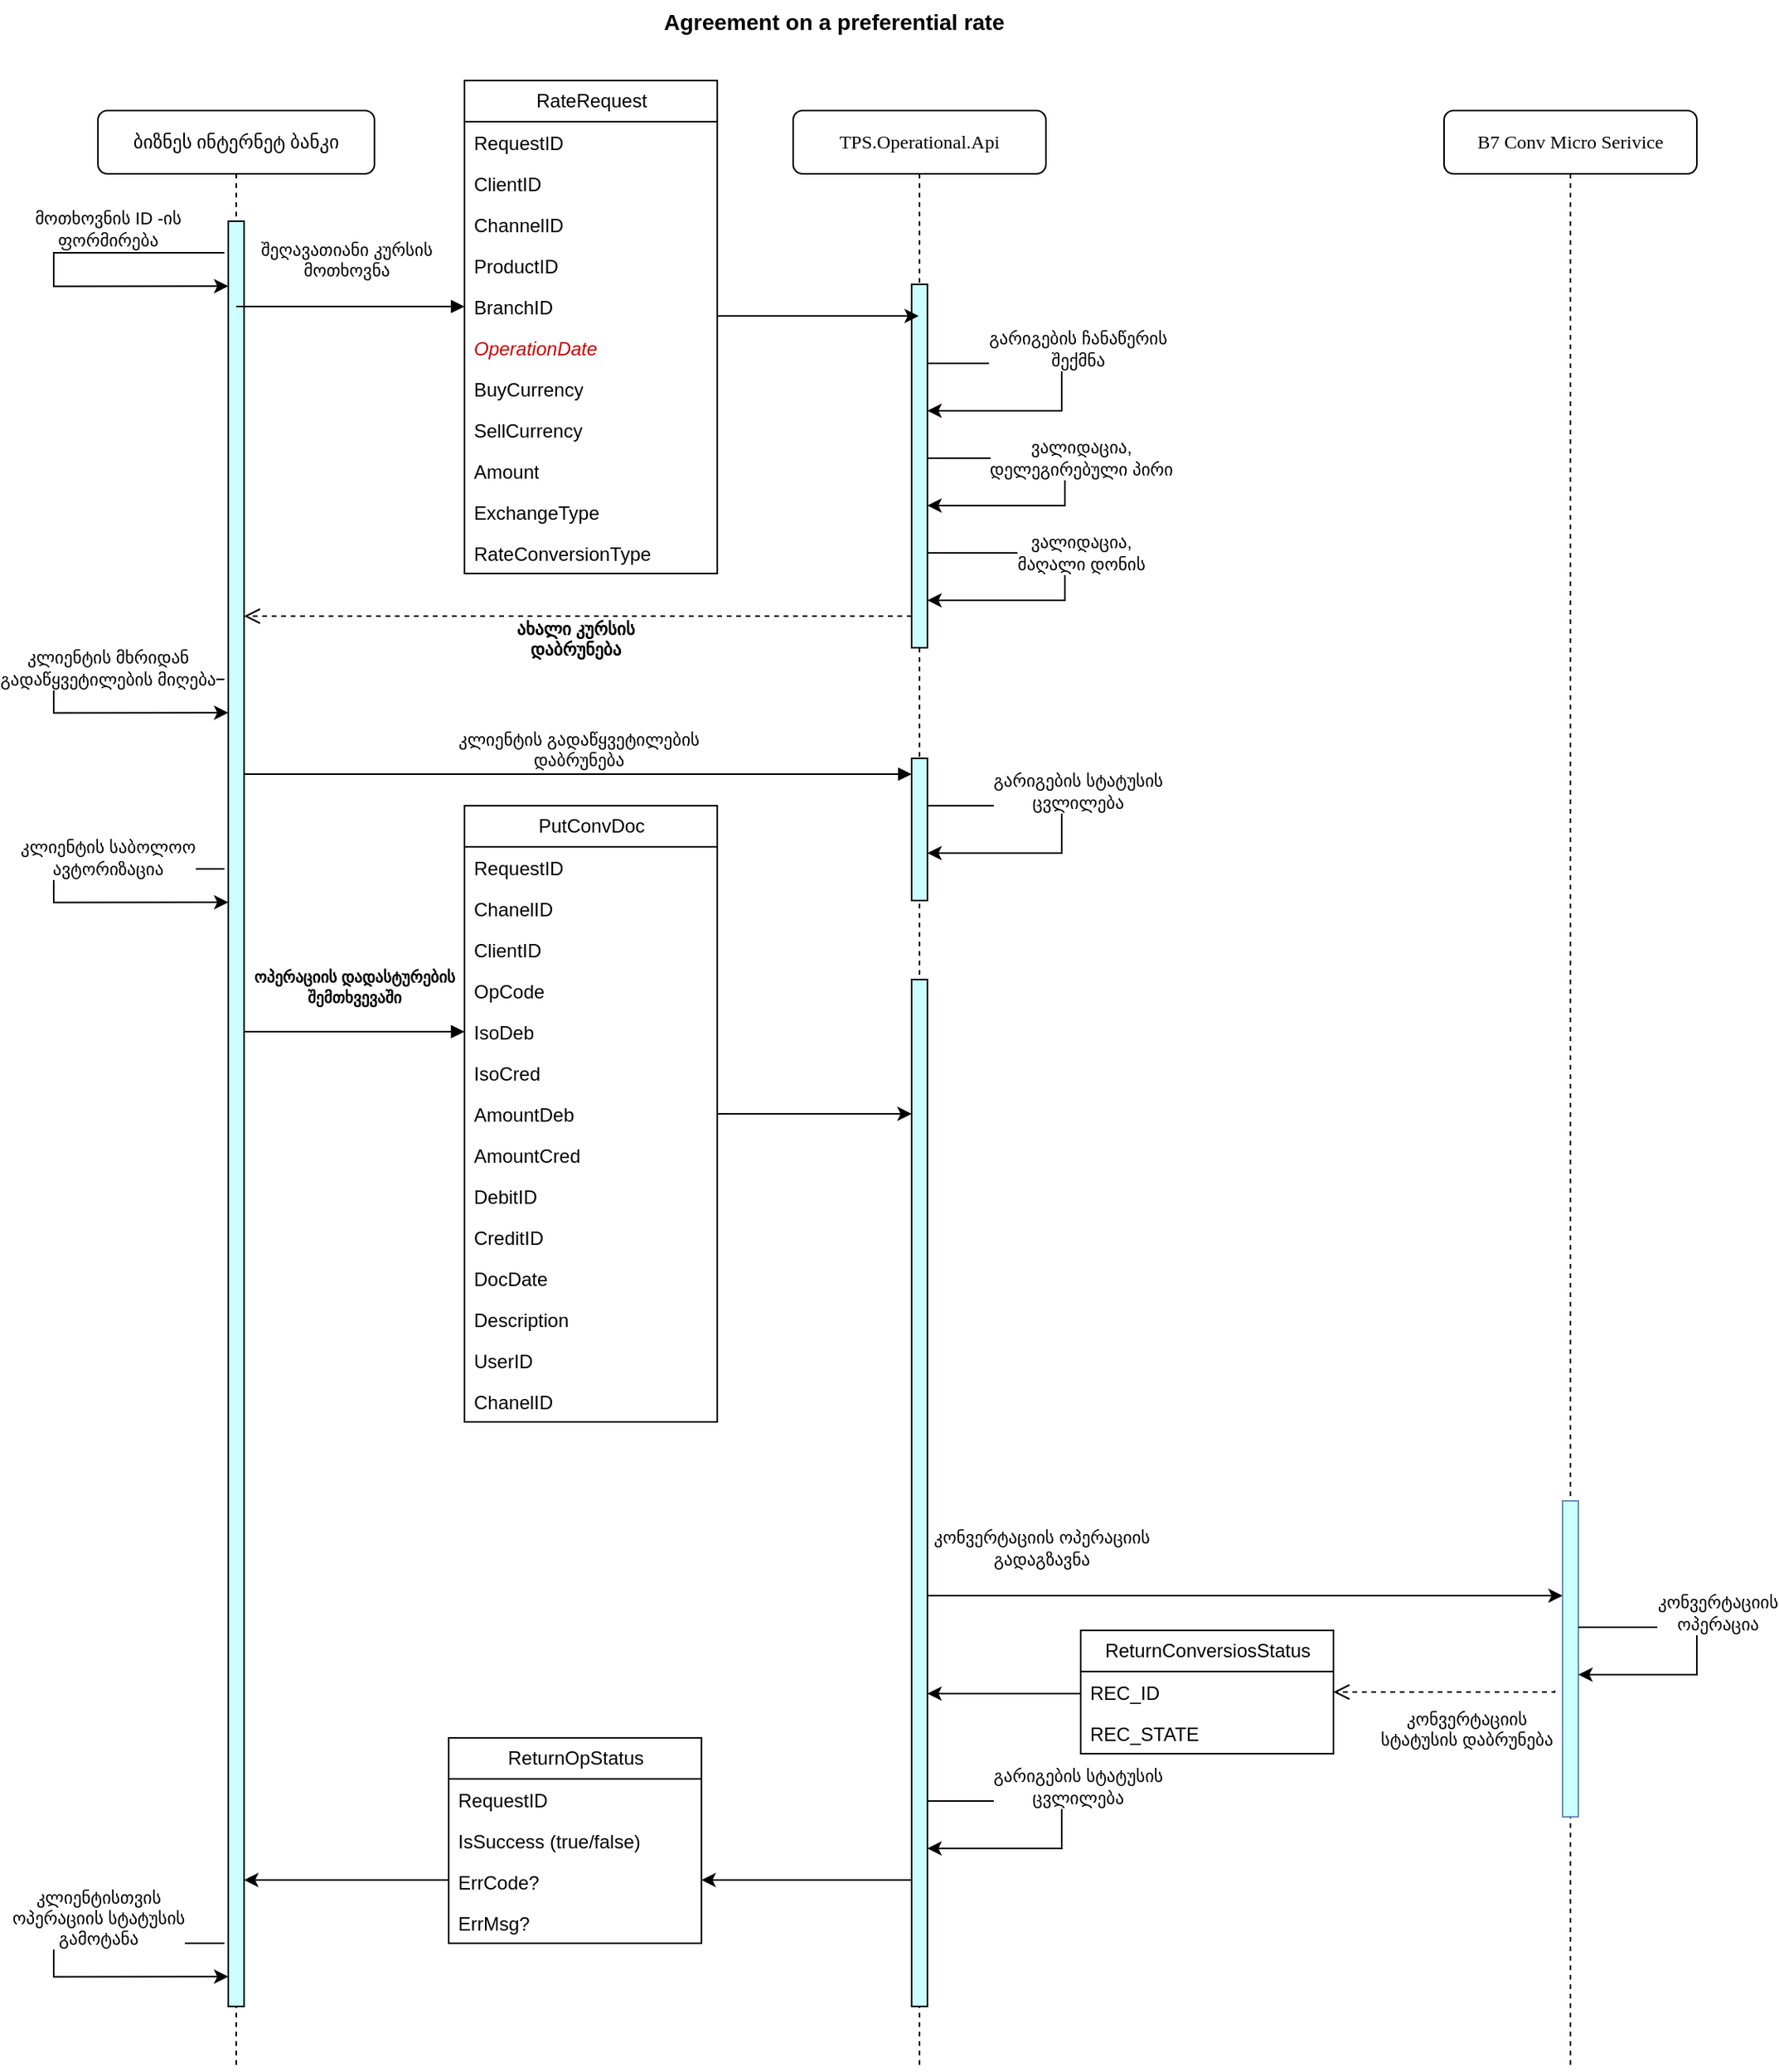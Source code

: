 <mxfile version="20.8.23" type="github" pages="2">
  <diagram id="Hz9vTrac9k6EBb7m44WP" name="შეღავათიანიi კურსზე შეთანხმება SD">
    <mxGraphModel dx="1632" dy="824" grid="1" gridSize="10" guides="1" tooltips="1" connect="1" arrows="1" fold="1" page="1" pageScale="1" pageWidth="2336" pageHeight="1654" math="0" shadow="0">
      <root>
        <mxCell id="0" />
        <mxCell id="1" parent="0" />
        <mxCell id="NapRjpGxGWk-yeD8tq0e-1" value="ბიზნეს ინტერნეტ ბანკი" style="shape=umlLifeline;perimeter=lifelinePerimeter;whiteSpace=wrap;html=1;container=1;collapsible=0;recursiveResize=0;outlineConnect=0;rounded=1;shadow=0;comic=0;labelBackgroundColor=none;strokeWidth=1;fontFamily=Verdana;fontSize=12;align=center;" parent="1" vertex="1">
          <mxGeometry x="108" y="80" width="175" height="1240" as="geometry" />
        </mxCell>
        <mxCell id="NapRjpGxGWk-yeD8tq0e-2" value="" style="html=1;points=[];perimeter=orthogonalPerimeter;rounded=0;shadow=0;comic=0;labelBackgroundColor=none;strokeWidth=1;fontFamily=Verdana;fontSize=12;align=center;fillColor=#CCFFFF;" parent="NapRjpGxGWk-yeD8tq0e-1" vertex="1">
          <mxGeometry x="82.5" y="70" width="10" height="1130" as="geometry" />
        </mxCell>
        <mxCell id="reUfo1CFChtaAdtldBo7-3" value="" style="endArrow=classic;html=1;rounded=0;strokeColor=default;edgeStyle=orthogonalEdgeStyle;exitX=0.2;exitY=0.153;exitDx=0;exitDy=0;exitPerimeter=0;" parent="NapRjpGxGWk-yeD8tq0e-1" edge="1">
          <mxGeometry width="50" height="50" relative="1" as="geometry">
            <mxPoint x="80" y="90.0" as="sourcePoint" />
            <mxPoint x="82.5" y="111.15" as="targetPoint" />
            <Array as="points">
              <mxPoint x="-28" y="90" />
              <mxPoint x="-28" y="111" />
            </Array>
          </mxGeometry>
        </mxCell>
        <mxCell id="reUfo1CFChtaAdtldBo7-4" value="მოთხოვნის ID -ის&lt;br&gt;ფორმირება" style="edgeLabel;html=1;align=center;verticalAlign=middle;resizable=0;points=[];" parent="reUfo1CFChtaAdtldBo7-3" vertex="1" connectable="0">
          <mxGeometry x="-0.23" y="1" relative="1" as="geometry">
            <mxPoint x="18" y="-16" as="offset" />
          </mxGeometry>
        </mxCell>
        <mxCell id="JqXxi1MpLHZqpj23ZU03-1" value="" style="endArrow=classic;html=1;rounded=0;strokeColor=default;edgeStyle=orthogonalEdgeStyle;exitX=0.2;exitY=0.153;exitDx=0;exitDy=0;exitPerimeter=0;" parent="NapRjpGxGWk-yeD8tq0e-1" edge="1">
          <mxGeometry width="50" height="50" relative="1" as="geometry">
            <mxPoint x="80" y="360" as="sourcePoint" />
            <mxPoint x="82.5" y="381.15" as="targetPoint" />
            <Array as="points">
              <mxPoint x="-28" y="360" />
              <mxPoint x="-28" y="381" />
            </Array>
          </mxGeometry>
        </mxCell>
        <mxCell id="JqXxi1MpLHZqpj23ZU03-2" value="კლიენტის მხრიდან&lt;br&gt;გადაწყვეტილების მიღება" style="edgeLabel;html=1;align=center;verticalAlign=middle;resizable=0;points=[];" parent="JqXxi1MpLHZqpj23ZU03-1" vertex="1" connectable="0">
          <mxGeometry x="-0.23" y="1" relative="1" as="geometry">
            <mxPoint x="18" y="-8" as="offset" />
          </mxGeometry>
        </mxCell>
        <mxCell id="lTMrrN4QKwK92IM0Nk2y-34" value="" style="endArrow=classic;html=1;rounded=0;strokeColor=default;edgeStyle=orthogonalEdgeStyle;exitX=0.2;exitY=0.153;exitDx=0;exitDy=0;exitPerimeter=0;" parent="NapRjpGxGWk-yeD8tq0e-1" edge="1">
          <mxGeometry width="50" height="50" relative="1" as="geometry">
            <mxPoint x="80" y="1160" as="sourcePoint" />
            <mxPoint x="82.5" y="1181.15" as="targetPoint" />
            <Array as="points">
              <mxPoint x="-28" y="1160" />
              <mxPoint x="-28" y="1181" />
            </Array>
          </mxGeometry>
        </mxCell>
        <mxCell id="lTMrrN4QKwK92IM0Nk2y-35" value="კლიენტისთვის&lt;br&gt;ოპერაციის სტატუსის&lt;br&gt;გამოტანა" style="edgeLabel;html=1;align=center;verticalAlign=middle;resizable=0;points=[];" parent="lTMrrN4QKwK92IM0Nk2y-34" vertex="1" connectable="0">
          <mxGeometry x="-0.23" y="1" relative="1" as="geometry">
            <mxPoint x="12" y="-17" as="offset" />
          </mxGeometry>
        </mxCell>
        <mxCell id="OC2dcXIhTSpHi5Ehb43I-1" value="TPS.Operational.Api" style="shape=umlLifeline;perimeter=lifelinePerimeter;whiteSpace=wrap;html=1;container=1;collapsible=0;recursiveResize=0;outlineConnect=0;rounded=1;shadow=0;comic=0;labelBackgroundColor=none;strokeWidth=1;fontFamily=Verdana;fontSize=12;align=center;" parent="1" vertex="1">
          <mxGeometry x="548" y="80" width="160" height="1240" as="geometry" />
        </mxCell>
        <mxCell id="OC2dcXIhTSpHi5Ehb43I-3" value="" style="html=1;points=[];perimeter=orthogonalPerimeter;outlineConnect=0;targetShapes=umlLifeline;portConstraint=eastwest;newEdgeStyle={&quot;edgeStyle&quot;:&quot;elbowEdgeStyle&quot;,&quot;elbow&quot;:&quot;vertical&quot;,&quot;curved&quot;:0,&quot;rounded&quot;:0};fillColor=#CCFFFF;" parent="OC2dcXIhTSpHi5Ehb43I-1" vertex="1">
          <mxGeometry x="75" y="110" width="10" height="230" as="geometry" />
        </mxCell>
        <mxCell id="reUfo1CFChtaAdtldBo7-1" value="" style="html=1;points=[];perimeter=orthogonalPerimeter;outlineConnect=0;targetShapes=umlLifeline;portConstraint=eastwest;newEdgeStyle={&quot;edgeStyle&quot;:&quot;elbowEdgeStyle&quot;,&quot;elbow&quot;:&quot;vertical&quot;,&quot;curved&quot;:0,&quot;rounded&quot;:0};fillColor=#CCFFFF;" parent="OC2dcXIhTSpHi5Ehb43I-1" vertex="1">
          <mxGeometry x="75" y="410" width="10" height="90" as="geometry" />
        </mxCell>
        <mxCell id="2njt6nfOIMfhhEkoGc3B-12" value="" style="endArrow=classic;html=1;rounded=0;strokeColor=default;edgeStyle=orthogonalEdgeStyle;" parent="OC2dcXIhTSpHi5Ehb43I-1" edge="1">
          <mxGeometry width="50" height="50" relative="1" as="geometry">
            <mxPoint x="85" y="440" as="sourcePoint" />
            <mxPoint x="85" y="470" as="targetPoint" />
            <Array as="points">
              <mxPoint x="170" y="440.5" />
              <mxPoint x="170" y="470.5" />
            </Array>
          </mxGeometry>
        </mxCell>
        <mxCell id="Ki9TBUzkQfGxFeOzV7n9-6" value="გარიგების სტატუსის&lt;br&gt;ცვლილება" style="edgeLabel;html=1;align=center;verticalAlign=middle;resizable=0;points=[];" parent="2njt6nfOIMfhhEkoGc3B-12" vertex="1" connectable="0">
          <mxGeometry x="-0.23" y="1" relative="1" as="geometry">
            <mxPoint x="18" y="-8" as="offset" />
          </mxGeometry>
        </mxCell>
        <mxCell id="JqXxi1MpLHZqpj23ZU03-3" value="" style="endArrow=classic;html=1;rounded=0;strokeColor=default;edgeStyle=orthogonalEdgeStyle;" parent="OC2dcXIhTSpHi5Ehb43I-1" edge="1">
          <mxGeometry width="50" height="50" relative="1" as="geometry">
            <mxPoint x="85" y="220" as="sourcePoint" />
            <mxPoint x="85" y="250" as="targetPoint" />
            <Array as="points">
              <mxPoint x="172" y="220" />
              <mxPoint x="172" y="250" />
            </Array>
          </mxGeometry>
        </mxCell>
        <mxCell id="JqXxi1MpLHZqpj23ZU03-4" value="ვალიდაცია,&lt;br&gt;დელეგირებული პირი" style="edgeLabel;html=1;align=center;verticalAlign=middle;resizable=0;points=[];" parent="JqXxi1MpLHZqpj23ZU03-3" vertex="1" connectable="0">
          <mxGeometry x="-0.23" y="1" relative="1" as="geometry">
            <mxPoint x="18" y="1" as="offset" />
          </mxGeometry>
        </mxCell>
        <mxCell id="uLg5EmaOAYXGtRVUcYHG-2" value="" style="endArrow=classic;html=1;rounded=0;strokeColor=default;edgeStyle=orthogonalEdgeStyle;" edge="1" parent="OC2dcXIhTSpHi5Ehb43I-1">
          <mxGeometry width="50" height="50" relative="1" as="geometry">
            <mxPoint x="85" y="280" as="sourcePoint" />
            <mxPoint x="85" y="310" as="targetPoint" />
            <Array as="points">
              <mxPoint x="172" y="280" />
              <mxPoint x="172" y="310" />
            </Array>
          </mxGeometry>
        </mxCell>
        <mxCell id="uLg5EmaOAYXGtRVUcYHG-3" value="ვალიდაცია,&lt;br&gt;მაღალი დონის" style="edgeLabel;html=1;align=center;verticalAlign=middle;resizable=0;points=[];" vertex="1" connectable="0" parent="uLg5EmaOAYXGtRVUcYHG-2">
          <mxGeometry x="-0.23" y="1" relative="1" as="geometry">
            <mxPoint x="18" y="1" as="offset" />
          </mxGeometry>
        </mxCell>
        <mxCell id="no12ammSPmac_XV-QVry-1" value="" style="endArrow=classic;html=1;rounded=0;strokeColor=default;edgeStyle=orthogonalEdgeStyle;" edge="1" parent="OC2dcXIhTSpHi5Ehb43I-1">
          <mxGeometry width="50" height="50" relative="1" as="geometry">
            <mxPoint x="85" y="1070" as="sourcePoint" />
            <mxPoint x="85" y="1100" as="targetPoint" />
            <Array as="points">
              <mxPoint x="170" y="1070.5" />
              <mxPoint x="170" y="1100.5" />
            </Array>
          </mxGeometry>
        </mxCell>
        <mxCell id="no12ammSPmac_XV-QVry-2" value="გარიგების სტატუსის&lt;br&gt;ცვლილება" style="edgeLabel;html=1;align=center;verticalAlign=middle;resizable=0;points=[];" vertex="1" connectable="0" parent="no12ammSPmac_XV-QVry-1">
          <mxGeometry x="-0.23" y="1" relative="1" as="geometry">
            <mxPoint x="18" y="-8" as="offset" />
          </mxGeometry>
        </mxCell>
        <mxCell id="Q5-hK6MubIxNDAZBo6VR-1" value="" style="endArrow=classic;html=1;rounded=0;strokeColor=default;edgeStyle=orthogonalEdgeStyle;" edge="1" parent="OC2dcXIhTSpHi5Ehb43I-1">
          <mxGeometry width="50" height="50" relative="1" as="geometry">
            <mxPoint x="85" y="160" as="sourcePoint" />
            <mxPoint x="85" y="190" as="targetPoint" />
            <Array as="points">
              <mxPoint x="170" y="160.5" />
              <mxPoint x="170" y="190.5" />
            </Array>
          </mxGeometry>
        </mxCell>
        <mxCell id="Q5-hK6MubIxNDAZBo6VR-2" value="გარიგების ჩანაწერის&lt;br&gt;შექმნა" style="edgeLabel;html=1;align=center;verticalAlign=middle;resizable=0;points=[];" vertex="1" connectable="0" parent="Q5-hK6MubIxNDAZBo6VR-1">
          <mxGeometry x="-0.23" y="1" relative="1" as="geometry">
            <mxPoint x="18" y="-8" as="offset" />
          </mxGeometry>
        </mxCell>
        <mxCell id="OC2dcXIhTSpHi5Ehb43I-4" value="შეღავათიანი კურსის&lt;br&gt;მოთხოვნა" style="html=1;verticalAlign=bottom;endArrow=block;edgeStyle=elbowEdgeStyle;elbow=vertical;curved=0;rounded=0;entryX=0;entryY=0.5;entryDx=0;entryDy=0;" parent="1" source="NapRjpGxGWk-yeD8tq0e-1" target="aCDmaK2JJfqGugbTNvCX-6" edge="1">
          <mxGeometry x="-0.035" y="14" relative="1" as="geometry">
            <mxPoint x="348" y="190" as="sourcePoint" />
            <Array as="points">
              <mxPoint x="248" y="204" />
              <mxPoint x="238" y="220" />
              <mxPoint x="248" y="200" />
            </Array>
            <mxPoint as="offset" />
          </mxGeometry>
        </mxCell>
        <mxCell id="OC2dcXIhTSpHi5Ehb43I-5" value="&lt;b&gt;ახალი კურსის&lt;br&gt;დაბრუნება&lt;/b&gt;" style="html=1;verticalAlign=bottom;endArrow=open;dashed=1;endSize=8;edgeStyle=elbowEdgeStyle;elbow=vertical;curved=0;rounded=0;" parent="1" source="OC2dcXIhTSpHi5Ehb43I-3" target="NapRjpGxGWk-yeD8tq0e-2" edge="1">
          <mxGeometry x="0.008" y="30" relative="1" as="geometry">
            <mxPoint x="348" y="265" as="targetPoint" />
            <Array as="points">
              <mxPoint x="460" y="400" />
              <mxPoint x="438" y="420" />
              <mxPoint x="488" y="450" />
              <mxPoint x="498" y="460" />
              <mxPoint x="298" y="260" />
            </Array>
            <mxPoint as="offset" />
          </mxGeometry>
        </mxCell>
        <mxCell id="aCDmaK2JJfqGugbTNvCX-14" style="edgeStyle=orthogonalEdgeStyle;rounded=0;orthogonalLoop=1;jettySize=auto;html=1;" parent="1" source="aCDmaK2JJfqGugbTNvCX-1" target="OC2dcXIhTSpHi5Ehb43I-1" edge="1">
          <mxGeometry relative="1" as="geometry">
            <Array as="points">
              <mxPoint x="518" y="210" />
              <mxPoint x="518" y="210" />
            </Array>
          </mxGeometry>
        </mxCell>
        <UserObject label="RateRequest" id="aCDmaK2JJfqGugbTNvCX-1">
          <mxCell style="swimlane;fontStyle=0;childLayout=stackLayout;horizontal=1;startSize=26;fillColor=none;horizontalStack=0;resizeParent=1;resizeParentMax=0;resizeLast=0;collapsible=1;marginBottom=0;html=1;fontColor=#000000;" parent="1" vertex="1">
            <mxGeometry x="340" y="61" width="160" height="312" as="geometry" />
          </mxCell>
        </UserObject>
        <mxCell id="aCDmaK2JJfqGugbTNvCX-2" value="RequestID" style="text;strokeColor=none;fillColor=none;align=left;verticalAlign=top;spacingLeft=4;spacingRight=4;overflow=hidden;rotatable=0;points=[[0,0.5],[1,0.5]];portConstraint=eastwest;whiteSpace=wrap;html=1;fontColor=#000000;" parent="aCDmaK2JJfqGugbTNvCX-1" vertex="1">
          <mxGeometry y="26" width="160" height="26" as="geometry" />
        </mxCell>
        <mxCell id="aCDmaK2JJfqGugbTNvCX-3" value="ClientID" style="text;strokeColor=none;fillColor=none;align=left;verticalAlign=top;spacingLeft=4;spacingRight=4;overflow=hidden;rotatable=0;points=[[0,0.5],[1,0.5]];portConstraint=eastwest;whiteSpace=wrap;html=1;fontColor=#000000;" parent="aCDmaK2JJfqGugbTNvCX-1" vertex="1">
          <mxGeometry y="52" width="160" height="26" as="geometry" />
        </mxCell>
        <mxCell id="aCDmaK2JJfqGugbTNvCX-4" value="ChannelID" style="text;strokeColor=none;fillColor=none;align=left;verticalAlign=top;spacingLeft=4;spacingRight=4;overflow=hidden;rotatable=0;points=[[0,0.5],[1,0.5]];portConstraint=eastwest;whiteSpace=wrap;html=1;fontColor=#000000;" parent="aCDmaK2JJfqGugbTNvCX-1" vertex="1">
          <mxGeometry y="78" width="160" height="26" as="geometry" />
        </mxCell>
        <mxCell id="aCDmaK2JJfqGugbTNvCX-5" value="ProductID" style="text;strokeColor=none;fillColor=none;align=left;verticalAlign=top;spacingLeft=4;spacingRight=4;overflow=hidden;rotatable=0;points=[[0,0.5],[1,0.5]];portConstraint=eastwest;whiteSpace=wrap;html=1;fontColor=#000000;" parent="aCDmaK2JJfqGugbTNvCX-1" vertex="1">
          <mxGeometry y="104" width="160" height="26" as="geometry" />
        </mxCell>
        <mxCell id="aCDmaK2JJfqGugbTNvCX-6" value="BranchID" style="text;strokeColor=none;fillColor=none;align=left;verticalAlign=top;spacingLeft=4;spacingRight=4;overflow=hidden;rotatable=0;points=[[0,0.5],[1,0.5]];portConstraint=eastwest;whiteSpace=wrap;html=1;fontColor=#000000;" parent="aCDmaK2JJfqGugbTNvCX-1" vertex="1">
          <mxGeometry y="130" width="160" height="26" as="geometry" />
        </mxCell>
        <mxCell id="aCDmaK2JJfqGugbTNvCX-7" value="OperationDate" style="text;strokeColor=none;fillColor=none;align=left;verticalAlign=top;spacingLeft=4;spacingRight=4;overflow=hidden;rotatable=0;points=[[0,0.5],[1,0.5]];portConstraint=eastwest;whiteSpace=wrap;html=1;fontColor=#CC0000;fontStyle=2" parent="aCDmaK2JJfqGugbTNvCX-1" vertex="1">
          <mxGeometry y="156" width="160" height="26" as="geometry" />
        </mxCell>
        <mxCell id="aCDmaK2JJfqGugbTNvCX-8" value="BuyCurrency" style="text;strokeColor=none;fillColor=none;align=left;verticalAlign=top;spacingLeft=4;spacingRight=4;overflow=hidden;rotatable=0;points=[[0,0.5],[1,0.5]];portConstraint=eastwest;whiteSpace=wrap;html=1;fontColor=#000000;" parent="aCDmaK2JJfqGugbTNvCX-1" vertex="1">
          <mxGeometry y="182" width="160" height="26" as="geometry" />
        </mxCell>
        <mxCell id="aCDmaK2JJfqGugbTNvCX-9" value="SellCurrency" style="text;strokeColor=none;fillColor=none;align=left;verticalAlign=top;spacingLeft=4;spacingRight=4;overflow=hidden;rotatable=0;points=[[0,0.5],[1,0.5]];portConstraint=eastwest;whiteSpace=wrap;html=1;fontColor=#000000;" parent="aCDmaK2JJfqGugbTNvCX-1" vertex="1">
          <mxGeometry y="208" width="160" height="26" as="geometry" />
        </mxCell>
        <mxCell id="aCDmaK2JJfqGugbTNvCX-10" value="Amount" style="text;strokeColor=none;fillColor=none;align=left;verticalAlign=top;spacingLeft=4;spacingRight=4;overflow=hidden;rotatable=0;points=[[0,0.5],[1,0.5]];portConstraint=eastwest;whiteSpace=wrap;html=1;fontColor=#000000;" parent="aCDmaK2JJfqGugbTNvCX-1" vertex="1">
          <mxGeometry y="234" width="160" height="26" as="geometry" />
        </mxCell>
        <mxCell id="aCDmaK2JJfqGugbTNvCX-11" value="ExchangeType" style="text;strokeColor=none;fillColor=none;align=left;verticalAlign=top;spacingLeft=4;spacingRight=4;overflow=hidden;rotatable=0;points=[[0,0.5],[1,0.5]];portConstraint=eastwest;whiteSpace=wrap;html=1;fontColor=#000000;" parent="aCDmaK2JJfqGugbTNvCX-1" vertex="1">
          <mxGeometry y="260" width="160" height="26" as="geometry" />
        </mxCell>
        <mxCell id="aCDmaK2JJfqGugbTNvCX-12" value="RateConversionType" style="text;strokeColor=none;fillColor=none;align=left;verticalAlign=top;spacingLeft=4;spacingRight=4;overflow=hidden;rotatable=0;points=[[0,0.5],[1,0.5]];portConstraint=eastwest;whiteSpace=wrap;html=1;fontColor=#000000;" parent="aCDmaK2JJfqGugbTNvCX-1" vertex="1">
          <mxGeometry y="286" width="160" height="26" as="geometry" />
        </mxCell>
        <mxCell id="5AQyUATGyBLYDQJvDg-Q-1" value="Agreement on a preferential rate" style="text;align=center;fontStyle=1;verticalAlign=middle;spacingLeft=3;spacingRight=3;strokeColor=none;rotatable=0;points=[[0,0.5],[1,0.5]];portConstraint=eastwest;fontSize=14;" parent="1" vertex="1">
          <mxGeometry x="108" y="10" width="932" height="26" as="geometry" />
        </mxCell>
        <mxCell id="reUfo1CFChtaAdtldBo7-2" value="კლიენტის გადაწყვეტილების&lt;br&gt;დაბრუნება" style="html=1;verticalAlign=bottom;startArrow=none;endArrow=block;startSize=8;edgeStyle=elbowEdgeStyle;elbow=vertical;curved=0;rounded=0;startFill=0;" parent="1" target="reUfo1CFChtaAdtldBo7-1" edge="1">
          <mxGeometry relative="1" as="geometry">
            <mxPoint x="201" y="500" as="sourcePoint" />
            <Array as="points">
              <mxPoint x="318" y="500" />
              <mxPoint x="568" y="520" />
            </Array>
          </mxGeometry>
        </mxCell>
        <mxCell id="fu1dtIb8lkHuwp6ax8UP-1" value="B7 Conv Micro Serivice" style="shape=umlLifeline;perimeter=lifelinePerimeter;whiteSpace=wrap;html=1;container=1;collapsible=0;recursiveResize=0;outlineConnect=0;rounded=1;shadow=0;comic=0;labelBackgroundColor=none;strokeWidth=1;fontFamily=Verdana;fontSize=12;align=center;" parent="1" vertex="1">
          <mxGeometry x="960" y="80" width="160" height="1240" as="geometry" />
        </mxCell>
        <mxCell id="PGhUQlgjF5_GtO2V3m0p-3" value="" style="html=1;points=[];perimeter=orthogonalPerimeter;outlineConnect=0;targetShapes=umlLifeline;portConstraint=eastwest;newEdgeStyle={&quot;edgeStyle&quot;:&quot;elbowEdgeStyle&quot;,&quot;elbow&quot;:&quot;vertical&quot;,&quot;curved&quot;:0,&quot;rounded&quot;:0};fillColor=#CCFFFF;strokeColor=#6c8ebf;" parent="fu1dtIb8lkHuwp6ax8UP-1" vertex="1">
          <mxGeometry x="75" y="880" width="10" height="200" as="geometry" />
        </mxCell>
        <mxCell id="fu1dtIb8lkHuwp6ax8UP-3" value="" style="endArrow=classic;html=1;rounded=0;strokeColor=default;edgeStyle=orthogonalEdgeStyle;" parent="fu1dtIb8lkHuwp6ax8UP-1" edge="1">
          <mxGeometry width="50" height="50" relative="1" as="geometry">
            <mxPoint x="85" y="960" as="sourcePoint" />
            <mxPoint x="85" y="990" as="targetPoint" />
            <Array as="points">
              <mxPoint x="160" y="960" />
              <mxPoint x="160" y="990" />
            </Array>
          </mxGeometry>
        </mxCell>
        <mxCell id="fu1dtIb8lkHuwp6ax8UP-4" value="კონვერტაციის&lt;br&gt;ოპერაცია" style="edgeLabel;html=1;align=center;verticalAlign=middle;resizable=0;points=[];" parent="fu1dtIb8lkHuwp6ax8UP-3" vertex="1" connectable="0">
          <mxGeometry x="-0.23" y="1" relative="1" as="geometry">
            <mxPoint x="18" y="-8" as="offset" />
          </mxGeometry>
        </mxCell>
        <mxCell id="PGhUQlgjF5_GtO2V3m0p-5" value="კონვერტაციის&lt;br&gt;სტატუსის დაბრუნება" style="html=1;verticalAlign=bottom;endArrow=open;dashed=1;endSize=8;edgeStyle=elbowEdgeStyle;elbow=vertical;curved=0;rounded=0;entryX=1;entryY=0.5;entryDx=0;entryDy=0;" parent="1" edge="1" target="FY55GriNzga7esOsbRde-10">
          <mxGeometry x="-0.192" y="39" relative="1" as="geometry">
            <mxPoint x="900" y="1081" as="targetPoint" />
            <Array as="points">
              <mxPoint x="1040" y="1081" />
              <mxPoint x="1120" y="1092" />
              <mxPoint x="1090" y="1082" />
              <mxPoint x="1030" y="912" />
              <mxPoint x="800" y="1082" />
              <mxPoint x="1050" y="1072" />
              <mxPoint x="810" y="812" />
              <mxPoint x="780" y="822" />
              <mxPoint x="720" y="832" />
              <mxPoint x="1080" y="866" />
              <mxPoint x="1090" y="872" />
              <mxPoint x="1040" y="877" />
              <mxPoint x="1100" y="870" />
              <mxPoint x="750" y="862" />
            </Array>
            <mxPoint as="offset" />
            <mxPoint x="1030" y="1080" as="sourcePoint" />
          </mxGeometry>
        </mxCell>
        <mxCell id="PGhUQlgjF5_GtO2V3m0p-4" value="&lt;font style=&quot;font-size: 10px;&quot;&gt;&lt;b&gt;ოპერაციის დადასტურების&lt;br&gt;შემთხვევაში&lt;/b&gt;&lt;/font&gt;" style="html=1;verticalAlign=bottom;endArrow=block;edgeStyle=elbowEdgeStyle;elbow=vertical;curved=0;rounded=0;entryX=0;entryY=0.5;entryDx=0;entryDy=0;" parent="1" target="lTMrrN4QKwK92IM0Nk2y-10" edge="1">
          <mxGeometry y="13" relative="1" as="geometry">
            <mxPoint x="200" y="663" as="sourcePoint" />
            <Array as="points">
              <mxPoint x="270" y="663" />
              <mxPoint x="280" y="637" />
              <mxPoint x="490" y="600" />
              <mxPoint x="980" y="630" />
              <mxPoint x="940" y="640" />
              <mxPoint x="1250" y="660" />
            </Array>
            <mxPoint as="offset" />
            <mxPoint x="300" y="750" as="targetPoint" />
          </mxGeometry>
        </mxCell>
        <UserObject label="ReturnOpStatus" id="PGhUQlgjF5_GtO2V3m0p-7">
          <mxCell style="swimlane;fontStyle=0;childLayout=stackLayout;horizontal=1;startSize=26;fillColor=none;horizontalStack=0;resizeParent=1;resizeParentMax=0;resizeLast=0;collapsible=1;marginBottom=0;html=1;fontColor=#000000;" parent="1" vertex="1">
            <mxGeometry x="330" y="1110" width="160" height="130" as="geometry" />
          </mxCell>
        </UserObject>
        <mxCell id="PGhUQlgjF5_GtO2V3m0p-21" value="RequestID" style="text;strokeColor=none;fillColor=none;align=left;verticalAlign=top;spacingLeft=4;spacingRight=4;overflow=hidden;rotatable=0;points=[[0,0.5],[1,0.5]];portConstraint=eastwest;whiteSpace=wrap;html=1;fontColor=#000000;" parent="PGhUQlgjF5_GtO2V3m0p-7" vertex="1">
          <mxGeometry y="26" width="160" height="26" as="geometry" />
        </mxCell>
        <mxCell id="lTMrrN4QKwK92IM0Nk2y-1" value="IsSuccess (true/false)" style="text;strokeColor=none;fillColor=none;align=left;verticalAlign=top;spacingLeft=4;spacingRight=4;overflow=hidden;rotatable=0;points=[[0,0.5],[1,0.5]];portConstraint=eastwest;whiteSpace=wrap;html=1;fontColor=#000000;" parent="PGhUQlgjF5_GtO2V3m0p-7" vertex="1">
          <mxGeometry y="52" width="160" height="26" as="geometry" />
        </mxCell>
        <mxCell id="PGhUQlgjF5_GtO2V3m0p-8" value="ErrCode?" style="text;strokeColor=none;fillColor=none;align=left;verticalAlign=top;spacingLeft=4;spacingRight=4;overflow=hidden;rotatable=0;points=[[0,0.5],[1,0.5]];portConstraint=eastwest;whiteSpace=wrap;html=1;fontColor=#000000;" parent="PGhUQlgjF5_GtO2V3m0p-7" vertex="1">
          <mxGeometry y="78" width="160" height="26" as="geometry" />
        </mxCell>
        <mxCell id="PGhUQlgjF5_GtO2V3m0p-9" value="ErrMsg?" style="text;strokeColor=none;fillColor=none;align=left;verticalAlign=top;spacingLeft=4;spacingRight=4;overflow=hidden;rotatable=0;points=[[0,0.5],[1,0.5]];portConstraint=eastwest;whiteSpace=wrap;html=1;fontColor=#000000;" parent="PGhUQlgjF5_GtO2V3m0p-7" vertex="1">
          <mxGeometry y="104" width="160" height="26" as="geometry" />
        </mxCell>
        <UserObject label="PutConvDoc" id="lTMrrN4QKwK92IM0Nk2y-3">
          <mxCell style="swimlane;fontStyle=0;childLayout=stackLayout;horizontal=1;startSize=26;fillColor=none;horizontalStack=0;resizeParent=1;resizeParentMax=0;resizeLast=0;collapsible=1;marginBottom=0;html=1;fontColor=#000000;" parent="1" vertex="1">
            <mxGeometry x="340" y="520" width="160" height="390" as="geometry" />
          </mxCell>
        </UserObject>
        <mxCell id="lTMrrN4QKwK92IM0Nk2y-4" value="RequestID" style="text;strokeColor=none;fillColor=none;align=left;verticalAlign=top;spacingLeft=4;spacingRight=4;overflow=hidden;rotatable=0;points=[[0,0.5],[1,0.5]];portConstraint=eastwest;whiteSpace=wrap;html=1;fontColor=#000000;" parent="lTMrrN4QKwK92IM0Nk2y-3" vertex="1">
          <mxGeometry y="26" width="160" height="26" as="geometry" />
        </mxCell>
        <mxCell id="lTMrrN4QKwK92IM0Nk2y-9" value="ChanelID" style="text;strokeColor=none;fillColor=none;align=left;verticalAlign=top;spacingLeft=4;spacingRight=4;overflow=hidden;rotatable=0;points=[[0,0.5],[1,0.5]];portConstraint=eastwest;whiteSpace=wrap;html=1;fontColor=#000000;" parent="lTMrrN4QKwK92IM0Nk2y-3" vertex="1">
          <mxGeometry y="52" width="160" height="26" as="geometry" />
        </mxCell>
        <mxCell id="lTMrrN4QKwK92IM0Nk2y-5" value="ClientID" style="text;strokeColor=none;fillColor=none;align=left;verticalAlign=top;spacingLeft=4;spacingRight=4;overflow=hidden;rotatable=0;points=[[0,0.5],[1,0.5]];portConstraint=eastwest;whiteSpace=wrap;html=1;fontColor=#000000;" parent="lTMrrN4QKwK92IM0Nk2y-3" vertex="1">
          <mxGeometry y="78" width="160" height="26" as="geometry" />
        </mxCell>
        <mxCell id="lTMrrN4QKwK92IM0Nk2y-20" value="OpCode" style="text;strokeColor=none;fillColor=none;align=left;verticalAlign=top;spacingLeft=4;spacingRight=4;overflow=hidden;rotatable=0;points=[[0,0.5],[1,0.5]];portConstraint=eastwest;whiteSpace=wrap;html=1;fontColor=#000000;" parent="lTMrrN4QKwK92IM0Nk2y-3" vertex="1">
          <mxGeometry y="104" width="160" height="26" as="geometry" />
        </mxCell>
        <mxCell id="lTMrrN4QKwK92IM0Nk2y-10" value="IsoDeb" style="text;strokeColor=none;fillColor=none;align=left;verticalAlign=top;spacingLeft=4;spacingRight=4;overflow=hidden;rotatable=0;points=[[0,0.5],[1,0.5]];portConstraint=eastwest;whiteSpace=wrap;html=1;fontColor=#000000;" parent="lTMrrN4QKwK92IM0Nk2y-3" vertex="1">
          <mxGeometry y="130" width="160" height="26" as="geometry" />
        </mxCell>
        <mxCell id="lTMrrN4QKwK92IM0Nk2y-11" value="IsoCred" style="text;strokeColor=none;fillColor=none;align=left;verticalAlign=top;spacingLeft=4;spacingRight=4;overflow=hidden;rotatable=0;points=[[0,0.5],[1,0.5]];portConstraint=eastwest;whiteSpace=wrap;html=1;fontColor=#000000;" parent="lTMrrN4QKwK92IM0Nk2y-3" vertex="1">
          <mxGeometry y="156" width="160" height="26" as="geometry" />
        </mxCell>
        <mxCell id="lTMrrN4QKwK92IM0Nk2y-12" value="AmountDeb" style="text;strokeColor=none;fillColor=none;align=left;verticalAlign=top;spacingLeft=4;spacingRight=4;overflow=hidden;rotatable=0;points=[[0,0.5],[1,0.5]];portConstraint=eastwest;whiteSpace=wrap;html=1;fontColor=#000000;" parent="lTMrrN4QKwK92IM0Nk2y-3" vertex="1">
          <mxGeometry y="182" width="160" height="26" as="geometry" />
        </mxCell>
        <mxCell id="lTMrrN4QKwK92IM0Nk2y-13" value="AmountCred" style="text;strokeColor=none;fillColor=none;align=left;verticalAlign=top;spacingLeft=4;spacingRight=4;overflow=hidden;rotatable=0;points=[[0,0.5],[1,0.5]];portConstraint=eastwest;whiteSpace=wrap;html=1;fontColor=#000000;" parent="lTMrrN4QKwK92IM0Nk2y-3" vertex="1">
          <mxGeometry y="208" width="160" height="26" as="geometry" />
        </mxCell>
        <mxCell id="lTMrrN4QKwK92IM0Nk2y-14" value="DebitID" style="text;strokeColor=none;fillColor=none;align=left;verticalAlign=top;spacingLeft=4;spacingRight=4;overflow=hidden;rotatable=0;points=[[0,0.5],[1,0.5]];portConstraint=eastwest;whiteSpace=wrap;html=1;fontColor=#000000;" parent="lTMrrN4QKwK92IM0Nk2y-3" vertex="1">
          <mxGeometry y="234" width="160" height="26" as="geometry" />
        </mxCell>
        <mxCell id="lTMrrN4QKwK92IM0Nk2y-15" value="CreditID" style="text;strokeColor=none;fillColor=none;align=left;verticalAlign=top;spacingLeft=4;spacingRight=4;overflow=hidden;rotatable=0;points=[[0,0.5],[1,0.5]];portConstraint=eastwest;whiteSpace=wrap;html=1;fontColor=#000000;" parent="lTMrrN4QKwK92IM0Nk2y-3" vertex="1">
          <mxGeometry y="260" width="160" height="26" as="geometry" />
        </mxCell>
        <mxCell id="lTMrrN4QKwK92IM0Nk2y-16" value="DocDate" style="text;strokeColor=none;fillColor=none;align=left;verticalAlign=top;spacingLeft=4;spacingRight=4;overflow=hidden;rotatable=0;points=[[0,0.5],[1,0.5]];portConstraint=eastwest;whiteSpace=wrap;html=1;fontColor=#000000;" parent="lTMrrN4QKwK92IM0Nk2y-3" vertex="1">
          <mxGeometry y="286" width="160" height="26" as="geometry" />
        </mxCell>
        <mxCell id="lTMrrN4QKwK92IM0Nk2y-17" value="Description" style="text;strokeColor=none;fillColor=none;align=left;verticalAlign=top;spacingLeft=4;spacingRight=4;overflow=hidden;rotatable=0;points=[[0,0.5],[1,0.5]];portConstraint=eastwest;whiteSpace=wrap;html=1;fontColor=#000000;" parent="lTMrrN4QKwK92IM0Nk2y-3" vertex="1">
          <mxGeometry y="312" width="160" height="26" as="geometry" />
        </mxCell>
        <mxCell id="lTMrrN4QKwK92IM0Nk2y-18" value="UserID" style="text;strokeColor=none;fillColor=none;align=left;verticalAlign=top;spacingLeft=4;spacingRight=4;overflow=hidden;rotatable=0;points=[[0,0.5],[1,0.5]];portConstraint=eastwest;whiteSpace=wrap;html=1;fontColor=#000000;" parent="lTMrrN4QKwK92IM0Nk2y-3" vertex="1">
          <mxGeometry y="338" width="160" height="26" as="geometry" />
        </mxCell>
        <mxCell id="lTMrrN4QKwK92IM0Nk2y-19" value="ChanelID" style="text;strokeColor=none;fillColor=none;align=left;verticalAlign=top;spacingLeft=4;spacingRight=4;overflow=hidden;rotatable=0;points=[[0,0.5],[1,0.5]];portConstraint=eastwest;whiteSpace=wrap;html=1;fontColor=#000000;" parent="lTMrrN4QKwK92IM0Nk2y-3" vertex="1">
          <mxGeometry y="364" width="160" height="26" as="geometry" />
        </mxCell>
        <mxCell id="lTMrrN4QKwK92IM0Nk2y-21" style="edgeStyle=orthogonalEdgeStyle;rounded=0;orthogonalLoop=1;jettySize=auto;html=1;exitX=1;exitY=0.5;exitDx=0;exitDy=0;" parent="1" source="lTMrrN4QKwK92IM0Nk2y-12" target="uLg5EmaOAYXGtRVUcYHG-6" edge="1">
          <mxGeometry relative="1" as="geometry">
            <Array as="points">
              <mxPoint x="600" y="715" />
              <mxPoint x="600" y="715" />
            </Array>
          </mxGeometry>
        </mxCell>
        <mxCell id="lTMrrN4QKwK92IM0Nk2y-22" style="edgeStyle=elbowEdgeStyle;rounded=0;orthogonalLoop=1;jettySize=auto;html=1;elbow=vertical;curved=0;" parent="1" source="OC2dcXIhTSpHi5Ehb43I-1" target="PGhUQlgjF5_GtO2V3m0p-3" edge="1">
          <mxGeometry relative="1" as="geometry">
            <Array as="points">
              <mxPoint x="1010" y="1020" />
              <mxPoint x="870" y="840" />
              <mxPoint x="1040" y="690" />
            </Array>
            <mxPoint x="760" y="670" as="sourcePoint" />
            <mxPoint x="980" y="1020" as="targetPoint" />
          </mxGeometry>
        </mxCell>
        <mxCell id="lTMrrN4QKwK92IM0Nk2y-23" value="კონვერტაციის ოპერაციის&lt;br&gt;გადაგზავნა" style="edgeLabel;html=1;align=center;verticalAlign=middle;resizable=0;points=[];" parent="lTMrrN4QKwK92IM0Nk2y-22" vertex="1" connectable="0">
          <mxGeometry x="-0.388" y="-1" relative="1" as="geometry">
            <mxPoint x="-48" y="-31" as="offset" />
          </mxGeometry>
        </mxCell>
        <mxCell id="lTMrrN4QKwK92IM0Nk2y-24" style="edgeStyle=orthogonalEdgeStyle;rounded=0;orthogonalLoop=1;jettySize=auto;html=1;exitX=0;exitY=0.5;exitDx=0;exitDy=0;" parent="1" source="lTMrrN4QKwK92IM0Nk2y-1" target="NapRjpGxGWk-yeD8tq0e-2" edge="1">
          <mxGeometry relative="1" as="geometry">
            <mxPoint x="240" y="1200" as="targetPoint" />
            <Array as="points">
              <mxPoint x="330" y="1200" />
            </Array>
          </mxGeometry>
        </mxCell>
        <mxCell id="lTMrrN4QKwK92IM0Nk2y-25" style="edgeStyle=elbowEdgeStyle;rounded=0;orthogonalLoop=1;jettySize=auto;html=1;elbow=vertical;curved=0;" parent="1" source="uLg5EmaOAYXGtRVUcYHG-6" edge="1">
          <mxGeometry relative="1" as="geometry">
            <mxPoint x="620" y="660" as="sourcePoint" />
            <mxPoint x="490" y="1200" as="targetPoint" />
            <Array as="points">
              <mxPoint x="550" y="1200" />
              <mxPoint x="570" y="1200" />
              <mxPoint x="560" y="1220" />
              <mxPoint x="560" y="1160" />
              <mxPoint x="557" y="1180" />
            </Array>
          </mxGeometry>
        </mxCell>
        <UserObject label="ReturnConversiosStatus" id="FY55GriNzga7esOsbRde-9">
          <mxCell style="swimlane;fontStyle=0;childLayout=stackLayout;horizontal=1;startSize=26;fillColor=none;horizontalStack=0;resizeParent=1;resizeParentMax=0;resizeLast=0;collapsible=1;marginBottom=0;html=1;fontColor=#000000;" parent="1" vertex="1">
            <mxGeometry x="730" y="1042" width="160" height="78" as="geometry" />
          </mxCell>
        </UserObject>
        <mxCell id="FY55GriNzga7esOsbRde-10" value="REC_ID" style="text;strokeColor=none;fillColor=none;align=left;verticalAlign=top;spacingLeft=4;spacingRight=4;overflow=hidden;rotatable=0;points=[[0,0.5],[1,0.5]];portConstraint=eastwest;whiteSpace=wrap;html=1;fontColor=#000000;" parent="FY55GriNzga7esOsbRde-9" vertex="1">
          <mxGeometry y="26" width="160" height="26" as="geometry" />
        </mxCell>
        <mxCell id="FY55GriNzga7esOsbRde-11" value="REC_STATE" style="text;strokeColor=none;fillColor=none;align=left;verticalAlign=top;spacingLeft=4;spacingRight=4;overflow=hidden;rotatable=0;points=[[0,0.5],[1,0.5]];portConstraint=eastwest;whiteSpace=wrap;html=1;fontColor=#000000;" parent="FY55GriNzga7esOsbRde-9" vertex="1">
          <mxGeometry y="52" width="160" height="26" as="geometry" />
        </mxCell>
        <mxCell id="FY55GriNzga7esOsbRde-12" style="edgeStyle=orthogonalEdgeStyle;rounded=0;orthogonalLoop=1;jettySize=auto;html=1;" parent="1" source="FY55GriNzga7esOsbRde-10" edge="1">
          <mxGeometry relative="1" as="geometry">
            <mxPoint x="633" y="1082" as="targetPoint" />
            <Array as="points">
              <mxPoint x="710" y="1082" />
              <mxPoint x="710" y="1082" />
            </Array>
          </mxGeometry>
        </mxCell>
        <mxCell id="uLg5EmaOAYXGtRVUcYHG-6" value="" style="html=1;points=[];perimeter=orthogonalPerimeter;outlineConnect=0;targetShapes=umlLifeline;portConstraint=eastwest;newEdgeStyle={&quot;edgeStyle&quot;:&quot;elbowEdgeStyle&quot;,&quot;elbow&quot;:&quot;vertical&quot;,&quot;curved&quot;:0,&quot;rounded&quot;:0};fillColor=#CCFFFF;" vertex="1" parent="1">
          <mxGeometry x="623" y="630" width="10" height="650" as="geometry" />
        </mxCell>
        <mxCell id="uLg5EmaOAYXGtRVUcYHG-7" value="" style="endArrow=classic;html=1;rounded=0;strokeColor=default;edgeStyle=orthogonalEdgeStyle;exitX=0.2;exitY=0.153;exitDx=0;exitDy=0;exitPerimeter=0;" edge="1" parent="1">
          <mxGeometry width="50" height="50" relative="1" as="geometry">
            <mxPoint x="188" y="560" as="sourcePoint" />
            <mxPoint x="190.5" y="581.15" as="targetPoint" />
            <Array as="points">
              <mxPoint x="80" y="560" />
              <mxPoint x="80" y="581" />
            </Array>
          </mxGeometry>
        </mxCell>
        <mxCell id="uLg5EmaOAYXGtRVUcYHG-8" value="კლიენტის საბოლოო&lt;br&gt;ავტორიზაცია" style="edgeLabel;html=1;align=center;verticalAlign=middle;resizable=0;points=[];" vertex="1" connectable="0" parent="uLg5EmaOAYXGtRVUcYHG-7">
          <mxGeometry x="-0.23" y="1" relative="1" as="geometry">
            <mxPoint x="18" y="-8" as="offset" />
          </mxGeometry>
        </mxCell>
      </root>
    </mxGraphModel>
  </diagram>
  <diagram id="zn_LCZw_xu-HkTTggI_8" name="შეღავთიანი კურსზე სიტყვიერი შეთანხმება SD">
    <mxGraphModel dx="1632" dy="824" grid="1" gridSize="10" guides="1" tooltips="1" connect="1" arrows="1" fold="1" page="1" pageScale="1" pageWidth="2336" pageHeight="1654" math="0" shadow="0">
      <root>
        <mxCell id="0" />
        <mxCell id="1" parent="0" />
        <mxCell id="NMGzmj7_dPsPPjgjZv2B-1" value="ბიზნეს ინტერნეტ ბანკი" style="shape=umlLifeline;perimeter=lifelinePerimeter;whiteSpace=wrap;html=1;container=1;collapsible=0;recursiveResize=0;outlineConnect=0;rounded=1;shadow=0;comic=0;labelBackgroundColor=none;strokeWidth=1;fontFamily=Verdana;fontSize=12;align=center;" parent="1" vertex="1">
          <mxGeometry x="108" y="80" width="175" height="1120" as="geometry" />
        </mxCell>
        <mxCell id="NMGzmj7_dPsPPjgjZv2B-2" value="" style="html=1;points=[];perimeter=orthogonalPerimeter;rounded=0;shadow=0;comic=0;labelBackgroundColor=none;strokeWidth=1;fontFamily=Verdana;fontSize=12;align=center;fillColor=#CCFFFF;" parent="NMGzmj7_dPsPPjgjZv2B-1" vertex="1">
          <mxGeometry x="82.5" y="80" width="10" height="1000" as="geometry" />
        </mxCell>
        <mxCell id="NMGzmj7_dPsPPjgjZv2B-3" value="" style="endArrow=classic;html=1;rounded=0;strokeColor=default;edgeStyle=orthogonalEdgeStyle;exitX=0.2;exitY=0.153;exitDx=0;exitDy=0;exitPerimeter=0;" parent="NMGzmj7_dPsPPjgjZv2B-1" edge="1">
          <mxGeometry width="50" height="50" relative="1" as="geometry">
            <mxPoint x="80" y="290" as="sourcePoint" />
            <mxPoint x="82.5" y="311.15" as="targetPoint" />
            <Array as="points">
              <mxPoint x="-28" y="290" />
              <mxPoint x="-28" y="311" />
            </Array>
          </mxGeometry>
        </mxCell>
        <mxCell id="NMGzmj7_dPsPPjgjZv2B-4" value="მოთხოვნის ID -ის&lt;br&gt;ფორმირება" style="edgeLabel;html=1;align=center;verticalAlign=middle;resizable=0;points=[];" parent="NMGzmj7_dPsPPjgjZv2B-3" vertex="1" connectable="0">
          <mxGeometry x="-0.23" y="1" relative="1" as="geometry">
            <mxPoint x="18" y="-16" as="offset" />
          </mxGeometry>
        </mxCell>
        <mxCell id="NMGzmj7_dPsPPjgjZv2B-5" value="" style="endArrow=classic;html=1;rounded=0;strokeColor=default;edgeStyle=orthogonalEdgeStyle;exitX=0.2;exitY=0.153;exitDx=0;exitDy=0;exitPerimeter=0;" parent="NMGzmj7_dPsPPjgjZv2B-1" edge="1">
          <mxGeometry width="50" height="50" relative="1" as="geometry">
            <mxPoint x="80" y="220" as="sourcePoint" />
            <mxPoint x="82.5" y="241.15" as="targetPoint" />
            <Array as="points">
              <mxPoint x="-28" y="220" />
              <mxPoint x="-28" y="241" />
            </Array>
          </mxGeometry>
        </mxCell>
        <mxCell id="NMGzmj7_dPsPPjgjZv2B-6" value="კლიენტის მხრიდან&lt;br&gt;გადაწყვეტილების მიღება" style="edgeLabel;html=1;align=center;verticalAlign=middle;resizable=0;points=[];" parent="NMGzmj7_dPsPPjgjZv2B-5" vertex="1" connectable="0">
          <mxGeometry x="-0.23" y="1" relative="1" as="geometry">
            <mxPoint x="18" y="-8" as="offset" />
          </mxGeometry>
        </mxCell>
        <mxCell id="NMGzmj7_dPsPPjgjZv2B-7" value="" style="endArrow=classic;html=1;rounded=0;strokeColor=default;edgeStyle=orthogonalEdgeStyle;exitX=0.2;exitY=0.153;exitDx=0;exitDy=0;exitPerimeter=0;" parent="NMGzmj7_dPsPPjgjZv2B-1" edge="1">
          <mxGeometry width="50" height="50" relative="1" as="geometry">
            <mxPoint x="80" y="980" as="sourcePoint" />
            <mxPoint x="82.5" y="1001.15" as="targetPoint" />
            <Array as="points">
              <mxPoint x="-28" y="980" />
              <mxPoint x="-28" y="1001" />
            </Array>
          </mxGeometry>
        </mxCell>
        <mxCell id="NMGzmj7_dPsPPjgjZv2B-8" value="კლიენტისთვის&lt;br&gt;ოპერაციის სტატუსის&lt;br&gt;გამოტანა" style="edgeLabel;html=1;align=center;verticalAlign=middle;resizable=0;points=[];" parent="NMGzmj7_dPsPPjgjZv2B-7" vertex="1" connectable="0">
          <mxGeometry x="-0.23" y="1" relative="1" as="geometry">
            <mxPoint x="12" y="-17" as="offset" />
          </mxGeometry>
        </mxCell>
        <mxCell id="a18GJBggVhRiavYDE1Bf-1" value="" style="endArrow=classic;html=1;rounded=0;strokeColor=default;edgeStyle=orthogonalEdgeStyle;exitX=0.2;exitY=0.153;exitDx=0;exitDy=0;exitPerimeter=0;" edge="1" parent="NMGzmj7_dPsPPjgjZv2B-1">
          <mxGeometry width="50" height="50" relative="1" as="geometry">
            <mxPoint x="80" y="370" as="sourcePoint" />
            <mxPoint x="82.5" y="391.15" as="targetPoint" />
            <Array as="points">
              <mxPoint x="-28" y="370" />
              <mxPoint x="-28" y="391" />
            </Array>
          </mxGeometry>
        </mxCell>
        <mxCell id="a18GJBggVhRiavYDE1Bf-2" value="კლიენტის საბოლოო&lt;br&gt;ავტორიზაცია" style="edgeLabel;html=1;align=center;verticalAlign=middle;resizable=0;points=[];" vertex="1" connectable="0" parent="a18GJBggVhRiavYDE1Bf-1">
          <mxGeometry x="-0.23" y="1" relative="1" as="geometry">
            <mxPoint x="18" y="-8" as="offset" />
          </mxGeometry>
        </mxCell>
        <mxCell id="NMGzmj7_dPsPPjgjZv2B-9" value="TPS.Operational.Api" style="shape=umlLifeline;perimeter=lifelinePerimeter;whiteSpace=wrap;html=1;container=1;collapsible=0;recursiveResize=0;outlineConnect=0;rounded=1;shadow=0;comic=0;labelBackgroundColor=none;strokeWidth=1;fontFamily=Verdana;fontSize=12;align=center;" parent="1" vertex="1">
          <mxGeometry x="548" y="80" width="160" height="1120" as="geometry" />
        </mxCell>
        <mxCell id="NMGzmj7_dPsPPjgjZv2B-10" value="" style="html=1;points=[];perimeter=orthogonalPerimeter;outlineConnect=0;targetShapes=umlLifeline;portConstraint=eastwest;newEdgeStyle={&quot;edgeStyle&quot;:&quot;elbowEdgeStyle&quot;,&quot;elbow&quot;:&quot;vertical&quot;,&quot;curved&quot;:0,&quot;rounded&quot;:0};fillColor=#CCFFFF;" parent="NMGzmj7_dPsPPjgjZv2B-9" vertex="1">
          <mxGeometry x="75" y="80" width="10" height="160" as="geometry" />
        </mxCell>
        <mxCell id="NMGzmj7_dPsPPjgjZv2B-11" value="" style="html=1;points=[];perimeter=orthogonalPerimeter;outlineConnect=0;targetShapes=umlLifeline;portConstraint=eastwest;newEdgeStyle={&quot;edgeStyle&quot;:&quot;elbowEdgeStyle&quot;,&quot;elbow&quot;:&quot;vertical&quot;,&quot;curved&quot;:0,&quot;rounded&quot;:0};fillColor=#CCFFFF;" parent="NMGzmj7_dPsPPjgjZv2B-9" vertex="1">
          <mxGeometry x="75" y="280" width="10" height="800" as="geometry" />
        </mxCell>
        <mxCell id="NMGzmj7_dPsPPjgjZv2B-38" value="" style="endArrow=classic;html=1;rounded=0;strokeColor=default;edgeStyle=orthogonalEdgeStyle;" parent="NMGzmj7_dPsPPjgjZv2B-9" edge="1">
          <mxGeometry width="50" height="50" relative="1" as="geometry">
            <mxPoint x="85" y="100" as="sourcePoint" />
            <mxPoint x="85" y="130" as="targetPoint" />
            <Array as="points">
              <mxPoint x="172" y="100" />
              <mxPoint x="172" y="130" />
            </Array>
          </mxGeometry>
        </mxCell>
        <mxCell id="NMGzmj7_dPsPPjgjZv2B-39" value="კურსის შეთანხმება&lt;br&gt;კლიენტთან" style="edgeLabel;html=1;align=center;verticalAlign=middle;resizable=0;points=[];" parent="NMGzmj7_dPsPPjgjZv2B-38" vertex="1" connectable="0">
          <mxGeometry x="-0.23" y="1" relative="1" as="geometry">
            <mxPoint x="18" y="-8" as="offset" />
          </mxGeometry>
        </mxCell>
        <mxCell id="NMGzmj7_dPsPPjgjZv2B-15" value="" style="endArrow=classic;html=1;rounded=0;strokeColor=default;edgeStyle=orthogonalEdgeStyle;" parent="NMGzmj7_dPsPPjgjZv2B-9" edge="1">
          <mxGeometry width="50" height="50" relative="1" as="geometry">
            <mxPoint x="85" y="600" as="sourcePoint" />
            <mxPoint x="85" y="630" as="targetPoint" />
            <Array as="points">
              <mxPoint x="170" y="600.5" />
              <mxPoint x="170" y="630.5" />
            </Array>
          </mxGeometry>
        </mxCell>
        <mxCell id="NMGzmj7_dPsPPjgjZv2B-16" value="გარიგების სტატუსის&lt;br&gt;ცვლილება" style="edgeLabel;html=1;align=center;verticalAlign=middle;resizable=0;points=[];" parent="NMGzmj7_dPsPPjgjZv2B-15" vertex="1" connectable="0">
          <mxGeometry x="-0.23" y="1" relative="1" as="geometry">
            <mxPoint x="18" y="-8" as="offset" />
          </mxGeometry>
        </mxCell>
        <mxCell id="79l-TfuWoo2jlcZSOs_t-1" value="" style="endArrow=classic;html=1;rounded=0;strokeColor=default;edgeStyle=orthogonalEdgeStyle;" edge="1" parent="NMGzmj7_dPsPPjgjZv2B-9">
          <mxGeometry width="50" height="50" relative="1" as="geometry">
            <mxPoint x="85" y="160" as="sourcePoint" />
            <mxPoint x="85" y="190" as="targetPoint" />
            <Array as="points">
              <mxPoint x="170" y="160.5" />
              <mxPoint x="170" y="190.5" />
            </Array>
          </mxGeometry>
        </mxCell>
        <mxCell id="79l-TfuWoo2jlcZSOs_t-2" value="გარიგების ჩანაწერის&lt;br&gt;შექმნა" style="edgeLabel;html=1;align=center;verticalAlign=middle;resizable=0;points=[];" vertex="1" connectable="0" parent="79l-TfuWoo2jlcZSOs_t-1">
          <mxGeometry x="-0.23" y="1" relative="1" as="geometry">
            <mxPoint x="18" y="-8" as="offset" />
          </mxGeometry>
        </mxCell>
        <UserObject label="RateRequest" id="NMGzmj7_dPsPPjgjZv2B-20">
          <mxCell style="swimlane;fontStyle=0;childLayout=stackLayout;horizontal=1;startSize=26;fillColor=none;horizontalStack=0;resizeParent=1;resizeParentMax=0;resizeLast=0;collapsible=1;marginBottom=0;html=1;fontColor=#000000;" parent="1" vertex="1">
            <mxGeometry x="340" y="61" width="160" height="260" as="geometry" />
          </mxCell>
        </UserObject>
        <mxCell id="NMGzmj7_dPsPPjgjZv2B-22" value="ClientID" style="text;strokeColor=none;fillColor=none;align=left;verticalAlign=top;spacingLeft=4;spacingRight=4;overflow=hidden;rotatable=0;points=[[0,0.5],[1,0.5]];portConstraint=eastwest;whiteSpace=wrap;html=1;fontColor=#000000;" parent="NMGzmj7_dPsPPjgjZv2B-20" vertex="1">
          <mxGeometry y="26" width="160" height="26" as="geometry" />
        </mxCell>
        <mxCell id="NMGzmj7_dPsPPjgjZv2B-25" value="BranchID" style="text;strokeColor=none;fillColor=none;align=left;verticalAlign=top;spacingLeft=4;spacingRight=4;overflow=hidden;rotatable=0;points=[[0,0.5],[1,0.5]];portConstraint=eastwest;whiteSpace=wrap;html=1;fontColor=#000000;" parent="NMGzmj7_dPsPPjgjZv2B-20" vertex="1">
          <mxGeometry y="52" width="160" height="26" as="geometry" />
        </mxCell>
        <mxCell id="NMGzmj7_dPsPPjgjZv2B-26" value="OperationDate" style="text;strokeColor=none;fillColor=none;align=left;verticalAlign=top;spacingLeft=4;spacingRight=4;overflow=hidden;rotatable=0;points=[[0,0.5],[1,0.5]];portConstraint=eastwest;whiteSpace=wrap;html=1;fontColor=#CC0000;fontStyle=2" parent="NMGzmj7_dPsPPjgjZv2B-20" vertex="1">
          <mxGeometry y="78" width="160" height="26" as="geometry" />
        </mxCell>
        <mxCell id="NMGzmj7_dPsPPjgjZv2B-27" value="BuyCurrency" style="text;strokeColor=none;fillColor=none;align=left;verticalAlign=top;spacingLeft=4;spacingRight=4;overflow=hidden;rotatable=0;points=[[0,0.5],[1,0.5]];portConstraint=eastwest;whiteSpace=wrap;html=1;fontColor=#000000;" parent="NMGzmj7_dPsPPjgjZv2B-20" vertex="1">
          <mxGeometry y="104" width="160" height="26" as="geometry" />
        </mxCell>
        <mxCell id="NMGzmj7_dPsPPjgjZv2B-28" value="SellCurrency" style="text;strokeColor=none;fillColor=none;align=left;verticalAlign=top;spacingLeft=4;spacingRight=4;overflow=hidden;rotatable=0;points=[[0,0.5],[1,0.5]];portConstraint=eastwest;whiteSpace=wrap;html=1;fontColor=#000000;" parent="NMGzmj7_dPsPPjgjZv2B-20" vertex="1">
          <mxGeometry y="130" width="160" height="26" as="geometry" />
        </mxCell>
        <mxCell id="NMGzmj7_dPsPPjgjZv2B-29" value="Amount" style="text;strokeColor=none;fillColor=none;align=left;verticalAlign=top;spacingLeft=4;spacingRight=4;overflow=hidden;rotatable=0;points=[[0,0.5],[1,0.5]];portConstraint=eastwest;whiteSpace=wrap;html=1;fontColor=#000000;" parent="NMGzmj7_dPsPPjgjZv2B-20" vertex="1">
          <mxGeometry y="156" width="160" height="26" as="geometry" />
        </mxCell>
        <mxCell id="NMGzmj7_dPsPPjgjZv2B-30" value="ExchangeType" style="text;strokeColor=none;fillColor=none;align=left;verticalAlign=top;spacingLeft=4;spacingRight=4;overflow=hidden;rotatable=0;points=[[0,0.5],[1,0.5]];portConstraint=eastwest;whiteSpace=wrap;html=1;fontColor=#000000;" parent="NMGzmj7_dPsPPjgjZv2B-20" vertex="1">
          <mxGeometry y="182" width="160" height="26" as="geometry" />
        </mxCell>
        <mxCell id="B3F89zoEBVFKYEaMqbQm-2" value="RateConversionType" style="text;strokeColor=none;fillColor=none;align=left;verticalAlign=top;spacingLeft=4;spacingRight=4;overflow=hidden;rotatable=0;points=[[0,0.5],[1,0.5]];portConstraint=eastwest;whiteSpace=wrap;html=1;fontColor=#000000;" parent="NMGzmj7_dPsPPjgjZv2B-20" vertex="1">
          <mxGeometry y="208" width="160" height="26" as="geometry" />
        </mxCell>
        <mxCell id="NMGzmj7_dPsPPjgjZv2B-31" value="AgreementDateTime" style="text;strokeColor=none;fillColor=none;align=left;verticalAlign=top;spacingLeft=4;spacingRight=4;overflow=hidden;rotatable=0;points=[[0,0.5],[1,0.5]];portConstraint=eastwest;whiteSpace=wrap;html=1;fontColor=#660000;fontStyle=2" parent="NMGzmj7_dPsPPjgjZv2B-20" vertex="1">
          <mxGeometry y="234" width="160" height="26" as="geometry" />
        </mxCell>
        <mxCell id="NMGzmj7_dPsPPjgjZv2B-32" value="Agreement on a preferential rate" style="text;align=center;fontStyle=1;verticalAlign=middle;spacingLeft=3;spacingRight=3;strokeColor=none;rotatable=0;points=[[0,0.5],[1,0.5]];portConstraint=eastwest;fontSize=14;" parent="1" vertex="1">
          <mxGeometry x="108" y="10" width="932" height="26" as="geometry" />
        </mxCell>
        <mxCell id="NMGzmj7_dPsPPjgjZv2B-40" value="B7 Conv Micro Serivice" style="shape=umlLifeline;perimeter=lifelinePerimeter;whiteSpace=wrap;html=1;container=1;collapsible=0;recursiveResize=0;outlineConnect=0;rounded=1;shadow=0;comic=0;labelBackgroundColor=none;strokeWidth=1;fontFamily=Verdana;fontSize=12;align=center;" parent="1" vertex="1">
          <mxGeometry x="960" y="80" width="160" height="1120" as="geometry" />
        </mxCell>
        <mxCell id="NMGzmj7_dPsPPjgjZv2B-41" value="" style="html=1;points=[];perimeter=orthogonalPerimeter;outlineConnect=0;targetShapes=umlLifeline;portConstraint=eastwest;newEdgeStyle={&quot;edgeStyle&quot;:&quot;elbowEdgeStyle&quot;,&quot;elbow&quot;:&quot;vertical&quot;,&quot;curved&quot;:0,&quot;rounded&quot;:0};fillColor=#CCFFFF;strokeColor=#6c8ebf;" parent="NMGzmj7_dPsPPjgjZv2B-40" vertex="1">
          <mxGeometry x="75" y="720" width="10" height="360" as="geometry" />
        </mxCell>
        <mxCell id="NMGzmj7_dPsPPjgjZv2B-42" value="" style="endArrow=classic;html=1;rounded=0;strokeColor=default;edgeStyle=orthogonalEdgeStyle;" parent="NMGzmj7_dPsPPjgjZv2B-40" edge="1">
          <mxGeometry width="50" height="50" relative="1" as="geometry">
            <mxPoint x="85" y="760" as="sourcePoint" />
            <mxPoint x="85" y="790" as="targetPoint" />
            <Array as="points">
              <mxPoint x="160" y="760" />
              <mxPoint x="160" y="790" />
            </Array>
          </mxGeometry>
        </mxCell>
        <mxCell id="NMGzmj7_dPsPPjgjZv2B-43" value="კონვერტაციის&lt;br&gt;ოპერაცია" style="edgeLabel;html=1;align=center;verticalAlign=middle;resizable=0;points=[];" parent="NMGzmj7_dPsPPjgjZv2B-42" vertex="1" connectable="0">
          <mxGeometry x="-0.23" y="1" relative="1" as="geometry">
            <mxPoint x="18" y="-8" as="offset" />
          </mxGeometry>
        </mxCell>
        <mxCell id="NMGzmj7_dPsPPjgjZv2B-44" value="კონვერტაციის&lt;br&gt;სტატუსის დაბრუნება" style="html=1;verticalAlign=bottom;endArrow=open;dashed=1;endSize=8;edgeStyle=elbowEdgeStyle;elbow=vertical;curved=0;rounded=0;entryX=1.016;entryY=0.91;entryDx=0;entryDy=0;entryPerimeter=0;" parent="NMGzmj7_dPsPPjgjZv2B-40" target="NMGzmj7_dPsPPjgjZv2B-72" edge="1">
          <mxGeometry x="-0.476" y="-9" relative="1" as="geometry">
            <mxPoint x="-290" y="910" as="targetPoint" />
            <Array as="points">
              <mxPoint x="-90" y="910" />
              <mxPoint x="-284.5" y="900" />
              <mxPoint x="-84.5" y="911" />
              <mxPoint x="-114.5" y="901" />
              <mxPoint x="-174.5" y="731" />
              <mxPoint x="-404.5" y="901" />
              <mxPoint x="-154.5" y="891" />
              <mxPoint x="-394.5" y="631" />
              <mxPoint x="-424.5" y="641" />
              <mxPoint x="-484.5" y="651" />
              <mxPoint x="-124.5" y="685" />
              <mxPoint x="-114.5" y="691" />
              <mxPoint x="-164.5" y="696" />
              <mxPoint x="-104.5" y="689" />
              <mxPoint x="-454.5" y="681" />
            </Array>
            <mxPoint x="1" as="offset" />
            <mxPoint x="75" y="900" as="sourcePoint" />
          </mxGeometry>
        </mxCell>
        <mxCell id="NMGzmj7_dPsPPjgjZv2B-45" value="&lt;font style=&quot;font-size: 10px;&quot;&gt;&lt;b&gt;ოპერაციის ავტორიზაციის&lt;br&gt;შემთხვევაში&lt;/b&gt;&lt;/font&gt;" style="html=1;verticalAlign=bottom;endArrow=block;edgeStyle=elbowEdgeStyle;elbow=vertical;curved=0;rounded=0;entryX=0;entryY=0.5;entryDx=0;entryDy=0;" parent="1" target="NMGzmj7_dPsPPjgjZv2B-56" edge="1">
          <mxGeometry x="0.517" y="13" relative="1" as="geometry">
            <mxPoint x="200" y="663" as="sourcePoint" />
            <Array as="points">
              <mxPoint x="240" y="513" />
              <mxPoint x="270" y="663" />
              <mxPoint x="280" y="637" />
              <mxPoint x="490" y="600" />
              <mxPoint x="980" y="630" />
              <mxPoint x="940" y="640" />
              <mxPoint x="1250" y="660" />
            </Array>
            <mxPoint as="offset" />
            <mxPoint x="300" y="750" as="targetPoint" />
          </mxGeometry>
        </mxCell>
        <UserObject label="ReturnOpStatus" id="NMGzmj7_dPsPPjgjZv2B-46">
          <mxCell style="swimlane;fontStyle=0;childLayout=stackLayout;horizontal=1;startSize=26;fillColor=none;horizontalStack=0;resizeParent=1;resizeParentMax=0;resizeLast=0;collapsible=1;marginBottom=0;html=1;fontColor=#000000;" parent="1" vertex="1">
            <mxGeometry x="330" y="1000" width="160" height="130" as="geometry" />
          </mxCell>
        </UserObject>
        <mxCell id="NMGzmj7_dPsPPjgjZv2B-47" value="RequestID" style="text;strokeColor=none;fillColor=none;align=left;verticalAlign=top;spacingLeft=4;spacingRight=4;overflow=hidden;rotatable=0;points=[[0,0.5],[1,0.5]];portConstraint=eastwest;whiteSpace=wrap;html=1;fontColor=#000000;" parent="NMGzmj7_dPsPPjgjZv2B-46" vertex="1">
          <mxGeometry y="26" width="160" height="26" as="geometry" />
        </mxCell>
        <mxCell id="NMGzmj7_dPsPPjgjZv2B-48" value="IsSuccess (true/false)" style="text;strokeColor=none;fillColor=none;align=left;verticalAlign=top;spacingLeft=4;spacingRight=4;overflow=hidden;rotatable=0;points=[[0,0.5],[1,0.5]];portConstraint=eastwest;whiteSpace=wrap;html=1;fontColor=#000000;" parent="NMGzmj7_dPsPPjgjZv2B-46" vertex="1">
          <mxGeometry y="52" width="160" height="26" as="geometry" />
        </mxCell>
        <mxCell id="NMGzmj7_dPsPPjgjZv2B-49" value="ErrCode?" style="text;strokeColor=none;fillColor=none;align=left;verticalAlign=top;spacingLeft=4;spacingRight=4;overflow=hidden;rotatable=0;points=[[0,0.5],[1,0.5]];portConstraint=eastwest;whiteSpace=wrap;html=1;fontColor=#000000;" parent="NMGzmj7_dPsPPjgjZv2B-46" vertex="1">
          <mxGeometry y="78" width="160" height="26" as="geometry" />
        </mxCell>
        <mxCell id="NMGzmj7_dPsPPjgjZv2B-50" value="ErrMsg?" style="text;strokeColor=none;fillColor=none;align=left;verticalAlign=top;spacingLeft=4;spacingRight=4;overflow=hidden;rotatable=0;points=[[0,0.5],[1,0.5]];portConstraint=eastwest;whiteSpace=wrap;html=1;fontColor=#000000;" parent="NMGzmj7_dPsPPjgjZv2B-46" vertex="1">
          <mxGeometry y="104" width="160" height="26" as="geometry" />
        </mxCell>
        <UserObject label="PutConvDoc" id="NMGzmj7_dPsPPjgjZv2B-51">
          <mxCell style="swimlane;fontStyle=0;childLayout=stackLayout;horizontal=1;startSize=26;fillColor=none;horizontalStack=0;resizeParent=1;resizeParentMax=0;resizeLast=0;collapsible=1;marginBottom=0;html=1;fontColor=#000000;" parent="1" vertex="1">
            <mxGeometry x="340" y="370" width="160" height="390" as="geometry" />
          </mxCell>
        </UserObject>
        <mxCell id="NMGzmj7_dPsPPjgjZv2B-52" value="RequestID" style="text;strokeColor=none;fillColor=none;align=left;verticalAlign=top;spacingLeft=4;spacingRight=4;overflow=hidden;rotatable=0;points=[[0,0.5],[1,0.5]];portConstraint=eastwest;whiteSpace=wrap;html=1;fontColor=#000000;" parent="NMGzmj7_dPsPPjgjZv2B-51" vertex="1">
          <mxGeometry y="26" width="160" height="26" as="geometry" />
        </mxCell>
        <mxCell id="NMGzmj7_dPsPPjgjZv2B-53" value="ChanelID" style="text;strokeColor=none;fillColor=none;align=left;verticalAlign=top;spacingLeft=4;spacingRight=4;overflow=hidden;rotatable=0;points=[[0,0.5],[1,0.5]];portConstraint=eastwest;whiteSpace=wrap;html=1;fontColor=#000000;" parent="NMGzmj7_dPsPPjgjZv2B-51" vertex="1">
          <mxGeometry y="52" width="160" height="26" as="geometry" />
        </mxCell>
        <mxCell id="NMGzmj7_dPsPPjgjZv2B-54" value="ClientID" style="text;strokeColor=none;fillColor=none;align=left;verticalAlign=top;spacingLeft=4;spacingRight=4;overflow=hidden;rotatable=0;points=[[0,0.5],[1,0.5]];portConstraint=eastwest;whiteSpace=wrap;html=1;fontColor=#000000;" parent="NMGzmj7_dPsPPjgjZv2B-51" vertex="1">
          <mxGeometry y="78" width="160" height="26" as="geometry" />
        </mxCell>
        <mxCell id="NMGzmj7_dPsPPjgjZv2B-55" value="OpCode" style="text;strokeColor=none;fillColor=none;align=left;verticalAlign=top;spacingLeft=4;spacingRight=4;overflow=hidden;rotatable=0;points=[[0,0.5],[1,0.5]];portConstraint=eastwest;whiteSpace=wrap;html=1;fontColor=#000000;" parent="NMGzmj7_dPsPPjgjZv2B-51" vertex="1">
          <mxGeometry y="104" width="160" height="26" as="geometry" />
        </mxCell>
        <mxCell id="NMGzmj7_dPsPPjgjZv2B-56" value="IsoDeb" style="text;strokeColor=none;fillColor=none;align=left;verticalAlign=top;spacingLeft=4;spacingRight=4;overflow=hidden;rotatable=0;points=[[0,0.5],[1,0.5]];portConstraint=eastwest;whiteSpace=wrap;html=1;fontColor=#000000;" parent="NMGzmj7_dPsPPjgjZv2B-51" vertex="1">
          <mxGeometry y="130" width="160" height="26" as="geometry" />
        </mxCell>
        <mxCell id="NMGzmj7_dPsPPjgjZv2B-57" value="IsoCred" style="text;strokeColor=none;fillColor=none;align=left;verticalAlign=top;spacingLeft=4;spacingRight=4;overflow=hidden;rotatable=0;points=[[0,0.5],[1,0.5]];portConstraint=eastwest;whiteSpace=wrap;html=1;fontColor=#000000;" parent="NMGzmj7_dPsPPjgjZv2B-51" vertex="1">
          <mxGeometry y="156" width="160" height="26" as="geometry" />
        </mxCell>
        <mxCell id="NMGzmj7_dPsPPjgjZv2B-58" value="AmountDeb" style="text;strokeColor=none;fillColor=none;align=left;verticalAlign=top;spacingLeft=4;spacingRight=4;overflow=hidden;rotatable=0;points=[[0,0.5],[1,0.5]];portConstraint=eastwest;whiteSpace=wrap;html=1;fontColor=#000000;" parent="NMGzmj7_dPsPPjgjZv2B-51" vertex="1">
          <mxGeometry y="182" width="160" height="26" as="geometry" />
        </mxCell>
        <mxCell id="NMGzmj7_dPsPPjgjZv2B-59" value="AmountCred" style="text;strokeColor=none;fillColor=none;align=left;verticalAlign=top;spacingLeft=4;spacingRight=4;overflow=hidden;rotatable=0;points=[[0,0.5],[1,0.5]];portConstraint=eastwest;whiteSpace=wrap;html=1;fontColor=#000000;" parent="NMGzmj7_dPsPPjgjZv2B-51" vertex="1">
          <mxGeometry y="208" width="160" height="26" as="geometry" />
        </mxCell>
        <mxCell id="NMGzmj7_dPsPPjgjZv2B-60" value="DebitID" style="text;strokeColor=none;fillColor=none;align=left;verticalAlign=top;spacingLeft=4;spacingRight=4;overflow=hidden;rotatable=0;points=[[0,0.5],[1,0.5]];portConstraint=eastwest;whiteSpace=wrap;html=1;fontColor=#000000;" parent="NMGzmj7_dPsPPjgjZv2B-51" vertex="1">
          <mxGeometry y="234" width="160" height="26" as="geometry" />
        </mxCell>
        <mxCell id="NMGzmj7_dPsPPjgjZv2B-61" value="CreditID" style="text;strokeColor=none;fillColor=none;align=left;verticalAlign=top;spacingLeft=4;spacingRight=4;overflow=hidden;rotatable=0;points=[[0,0.5],[1,0.5]];portConstraint=eastwest;whiteSpace=wrap;html=1;fontColor=#000000;" parent="NMGzmj7_dPsPPjgjZv2B-51" vertex="1">
          <mxGeometry y="260" width="160" height="26" as="geometry" />
        </mxCell>
        <mxCell id="NMGzmj7_dPsPPjgjZv2B-62" value="DocDate" style="text;strokeColor=none;fillColor=none;align=left;verticalAlign=top;spacingLeft=4;spacingRight=4;overflow=hidden;rotatable=0;points=[[0,0.5],[1,0.5]];portConstraint=eastwest;whiteSpace=wrap;html=1;fontColor=#000000;" parent="NMGzmj7_dPsPPjgjZv2B-51" vertex="1">
          <mxGeometry y="286" width="160" height="26" as="geometry" />
        </mxCell>
        <mxCell id="NMGzmj7_dPsPPjgjZv2B-63" value="Description" style="text;strokeColor=none;fillColor=none;align=left;verticalAlign=top;spacingLeft=4;spacingRight=4;overflow=hidden;rotatable=0;points=[[0,0.5],[1,0.5]];portConstraint=eastwest;whiteSpace=wrap;html=1;fontColor=#000000;" parent="NMGzmj7_dPsPPjgjZv2B-51" vertex="1">
          <mxGeometry y="312" width="160" height="26" as="geometry" />
        </mxCell>
        <mxCell id="NMGzmj7_dPsPPjgjZv2B-64" value="UserID" style="text;strokeColor=none;fillColor=none;align=left;verticalAlign=top;spacingLeft=4;spacingRight=4;overflow=hidden;rotatable=0;points=[[0,0.5],[1,0.5]];portConstraint=eastwest;whiteSpace=wrap;html=1;fontColor=#000000;" parent="NMGzmj7_dPsPPjgjZv2B-51" vertex="1">
          <mxGeometry y="338" width="160" height="26" as="geometry" />
        </mxCell>
        <mxCell id="NMGzmj7_dPsPPjgjZv2B-65" value="ChanelID" style="text;strokeColor=none;fillColor=none;align=left;verticalAlign=top;spacingLeft=4;spacingRight=4;overflow=hidden;rotatable=0;points=[[0,0.5],[1,0.5]];portConstraint=eastwest;whiteSpace=wrap;html=1;fontColor=#000000;" parent="NMGzmj7_dPsPPjgjZv2B-51" vertex="1">
          <mxGeometry y="364" width="160" height="26" as="geometry" />
        </mxCell>
        <mxCell id="NMGzmj7_dPsPPjgjZv2B-66" style="edgeStyle=orthogonalEdgeStyle;rounded=0;orthogonalLoop=1;jettySize=auto;html=1;exitX=1.016;exitY=0.045;exitDx=0;exitDy=0;exitPerimeter=0;" parent="1" source="NMGzmj7_dPsPPjgjZv2B-57" target="NMGzmj7_dPsPPjgjZv2B-9" edge="1">
          <mxGeometry relative="1" as="geometry">
            <Array as="points">
              <mxPoint x="570" y="527" />
              <mxPoint x="570" y="527" />
            </Array>
          </mxGeometry>
        </mxCell>
        <mxCell id="NMGzmj7_dPsPPjgjZv2B-67" style="edgeStyle=elbowEdgeStyle;rounded=0;orthogonalLoop=1;jettySize=auto;html=1;elbow=vertical;curved=0;" parent="1" source="NMGzmj7_dPsPPjgjZv2B-11" target="NMGzmj7_dPsPPjgjZv2B-41" edge="1">
          <mxGeometry relative="1" as="geometry">
            <Array as="points">
              <mxPoint x="1040" y="910" />
              <mxPoint x="970" y="920" />
              <mxPoint x="1050" y="1020" />
              <mxPoint x="870" y="840" />
              <mxPoint x="1040" y="690" />
            </Array>
          </mxGeometry>
        </mxCell>
        <mxCell id="NMGzmj7_dPsPPjgjZv2B-68" value="კონვერტაციის ოპერაციის&lt;br&gt;გადაგზავნა" style="edgeLabel;html=1;align=center;verticalAlign=middle;resizable=0;points=[];" parent="NMGzmj7_dPsPPjgjZv2B-67" vertex="1" connectable="0">
          <mxGeometry x="-0.388" y="-1" relative="1" as="geometry">
            <mxPoint x="-36" y="-28" as="offset" />
          </mxGeometry>
        </mxCell>
        <mxCell id="NMGzmj7_dPsPPjgjZv2B-69" style="edgeStyle=orthogonalEdgeStyle;rounded=0;orthogonalLoop=1;jettySize=auto;html=1;entryX=0.95;entryY=0.88;entryDx=0;entryDy=0;entryPerimeter=0;" parent="1" source="NMGzmj7_dPsPPjgjZv2B-47" target="NMGzmj7_dPsPPjgjZv2B-2" edge="1">
          <mxGeometry relative="1" as="geometry">
            <mxPoint x="220" y="1061" as="targetPoint" />
            <Array as="points">
              <mxPoint x="204" y="1039" />
              <mxPoint x="204" y="1040" />
            </Array>
          </mxGeometry>
        </mxCell>
        <mxCell id="NMGzmj7_dPsPPjgjZv2B-70" style="edgeStyle=elbowEdgeStyle;rounded=0;orthogonalLoop=1;jettySize=auto;html=1;elbow=vertical;curved=0;entryX=1;entryY=0.5;entryDx=0;entryDy=0;" parent="1" source="NMGzmj7_dPsPPjgjZv2B-11" target="NMGzmj7_dPsPPjgjZv2B-47" edge="1">
          <mxGeometry relative="1" as="geometry">
            <mxPoint x="510" y="1040" as="targetPoint" />
            <Array as="points">
              <mxPoint x="520" y="1039" />
              <mxPoint x="560" y="1050" />
              <mxPoint x="570" y="1040" />
              <mxPoint x="530" y="1110" />
            </Array>
          </mxGeometry>
        </mxCell>
        <UserObject label="ReturnConversiosStatus" id="NMGzmj7_dPsPPjgjZv2B-71">
          <mxCell style="swimlane;fontStyle=0;childLayout=stackLayout;horizontal=1;startSize=26;fillColor=none;horizontalStack=0;resizeParent=1;resizeParentMax=0;resizeLast=0;collapsible=1;marginBottom=0;html=1;fontColor=#000000;" parent="1" vertex="1">
            <mxGeometry x="740" y="940" width="160" height="78" as="geometry" />
          </mxCell>
        </UserObject>
        <mxCell id="NMGzmj7_dPsPPjgjZv2B-72" value="REC_ID" style="text;strokeColor=none;fillColor=none;align=left;verticalAlign=top;spacingLeft=4;spacingRight=4;overflow=hidden;rotatable=0;points=[[0,0.5],[1,0.5]];portConstraint=eastwest;whiteSpace=wrap;html=1;fontColor=#000000;" parent="NMGzmj7_dPsPPjgjZv2B-71" vertex="1">
          <mxGeometry y="26" width="160" height="26" as="geometry" />
        </mxCell>
        <mxCell id="NMGzmj7_dPsPPjgjZv2B-73" value="REC_STATE" style="text;strokeColor=none;fillColor=none;align=left;verticalAlign=top;spacingLeft=4;spacingRight=4;overflow=hidden;rotatable=0;points=[[0,0.5],[1,0.5]];portConstraint=eastwest;whiteSpace=wrap;html=1;fontColor=#000000;" parent="NMGzmj7_dPsPPjgjZv2B-71" vertex="1">
          <mxGeometry y="52" width="160" height="26" as="geometry" />
        </mxCell>
        <mxCell id="NMGzmj7_dPsPPjgjZv2B-74" style="edgeStyle=orthogonalEdgeStyle;rounded=0;orthogonalLoop=1;jettySize=auto;html=1;exitX=0;exitY=0.5;exitDx=0;exitDy=0;" parent="1" source="NMGzmj7_dPsPPjgjZv2B-72" edge="1">
          <mxGeometry relative="1" as="geometry">
            <mxPoint x="633" y="1000" as="targetPoint" />
            <Array as="points">
              <mxPoint x="740" y="1000" />
              <mxPoint x="633" y="1000" />
            </Array>
          </mxGeometry>
        </mxCell>
        <mxCell id="7s_9sRm-GXUVsdinn2DH-1" style="edgeStyle=elbowEdgeStyle;rounded=0;orthogonalLoop=1;jettySize=auto;html=1;elbow=vertical;curved=0;dashed=1;fontSize=10;fontColor=#990000;" parent="1" source="NMGzmj7_dPsPPjgjZv2B-10" edge="1">
          <mxGeometry relative="1" as="geometry">
            <mxPoint x="500" y="280" as="targetPoint" />
            <Array as="points">
              <mxPoint x="520" y="280" />
            </Array>
          </mxGeometry>
        </mxCell>
        <mxCell id="7s_9sRm-GXUVsdinn2DH-2" style="edgeStyle=orthogonalEdgeStyle;rounded=0;orthogonalLoop=1;jettySize=auto;html=1;entryX=0.95;entryY=0.12;entryDx=0;entryDy=0;entryPerimeter=0;dashed=1;fontSize=10;fontColor=#990000;exitX=0;exitY=0.5;exitDx=0;exitDy=0;" parent="1" source="NMGzmj7_dPsPPjgjZv2B-28" target="NMGzmj7_dPsPPjgjZv2B-2" edge="1">
          <mxGeometry relative="1" as="geometry">
            <Array as="points">
              <mxPoint x="340" y="280" />
            </Array>
          </mxGeometry>
        </mxCell>
        <mxCell id="7s_9sRm-GXUVsdinn2DH-3" value="შეთანხმებული კურსი" style="edgeLabel;html=1;align=center;verticalAlign=middle;resizable=0;points=[];fontSize=10;fontColor=#660000;fontStyle=1" parent="7s_9sRm-GXUVsdinn2DH-2" vertex="1" connectable="0">
          <mxGeometry x="0.453" y="-1" relative="1" as="geometry">
            <mxPoint x="11" y="-23" as="offset" />
          </mxGeometry>
        </mxCell>
      </root>
    </mxGraphModel>
  </diagram>
</mxfile>
